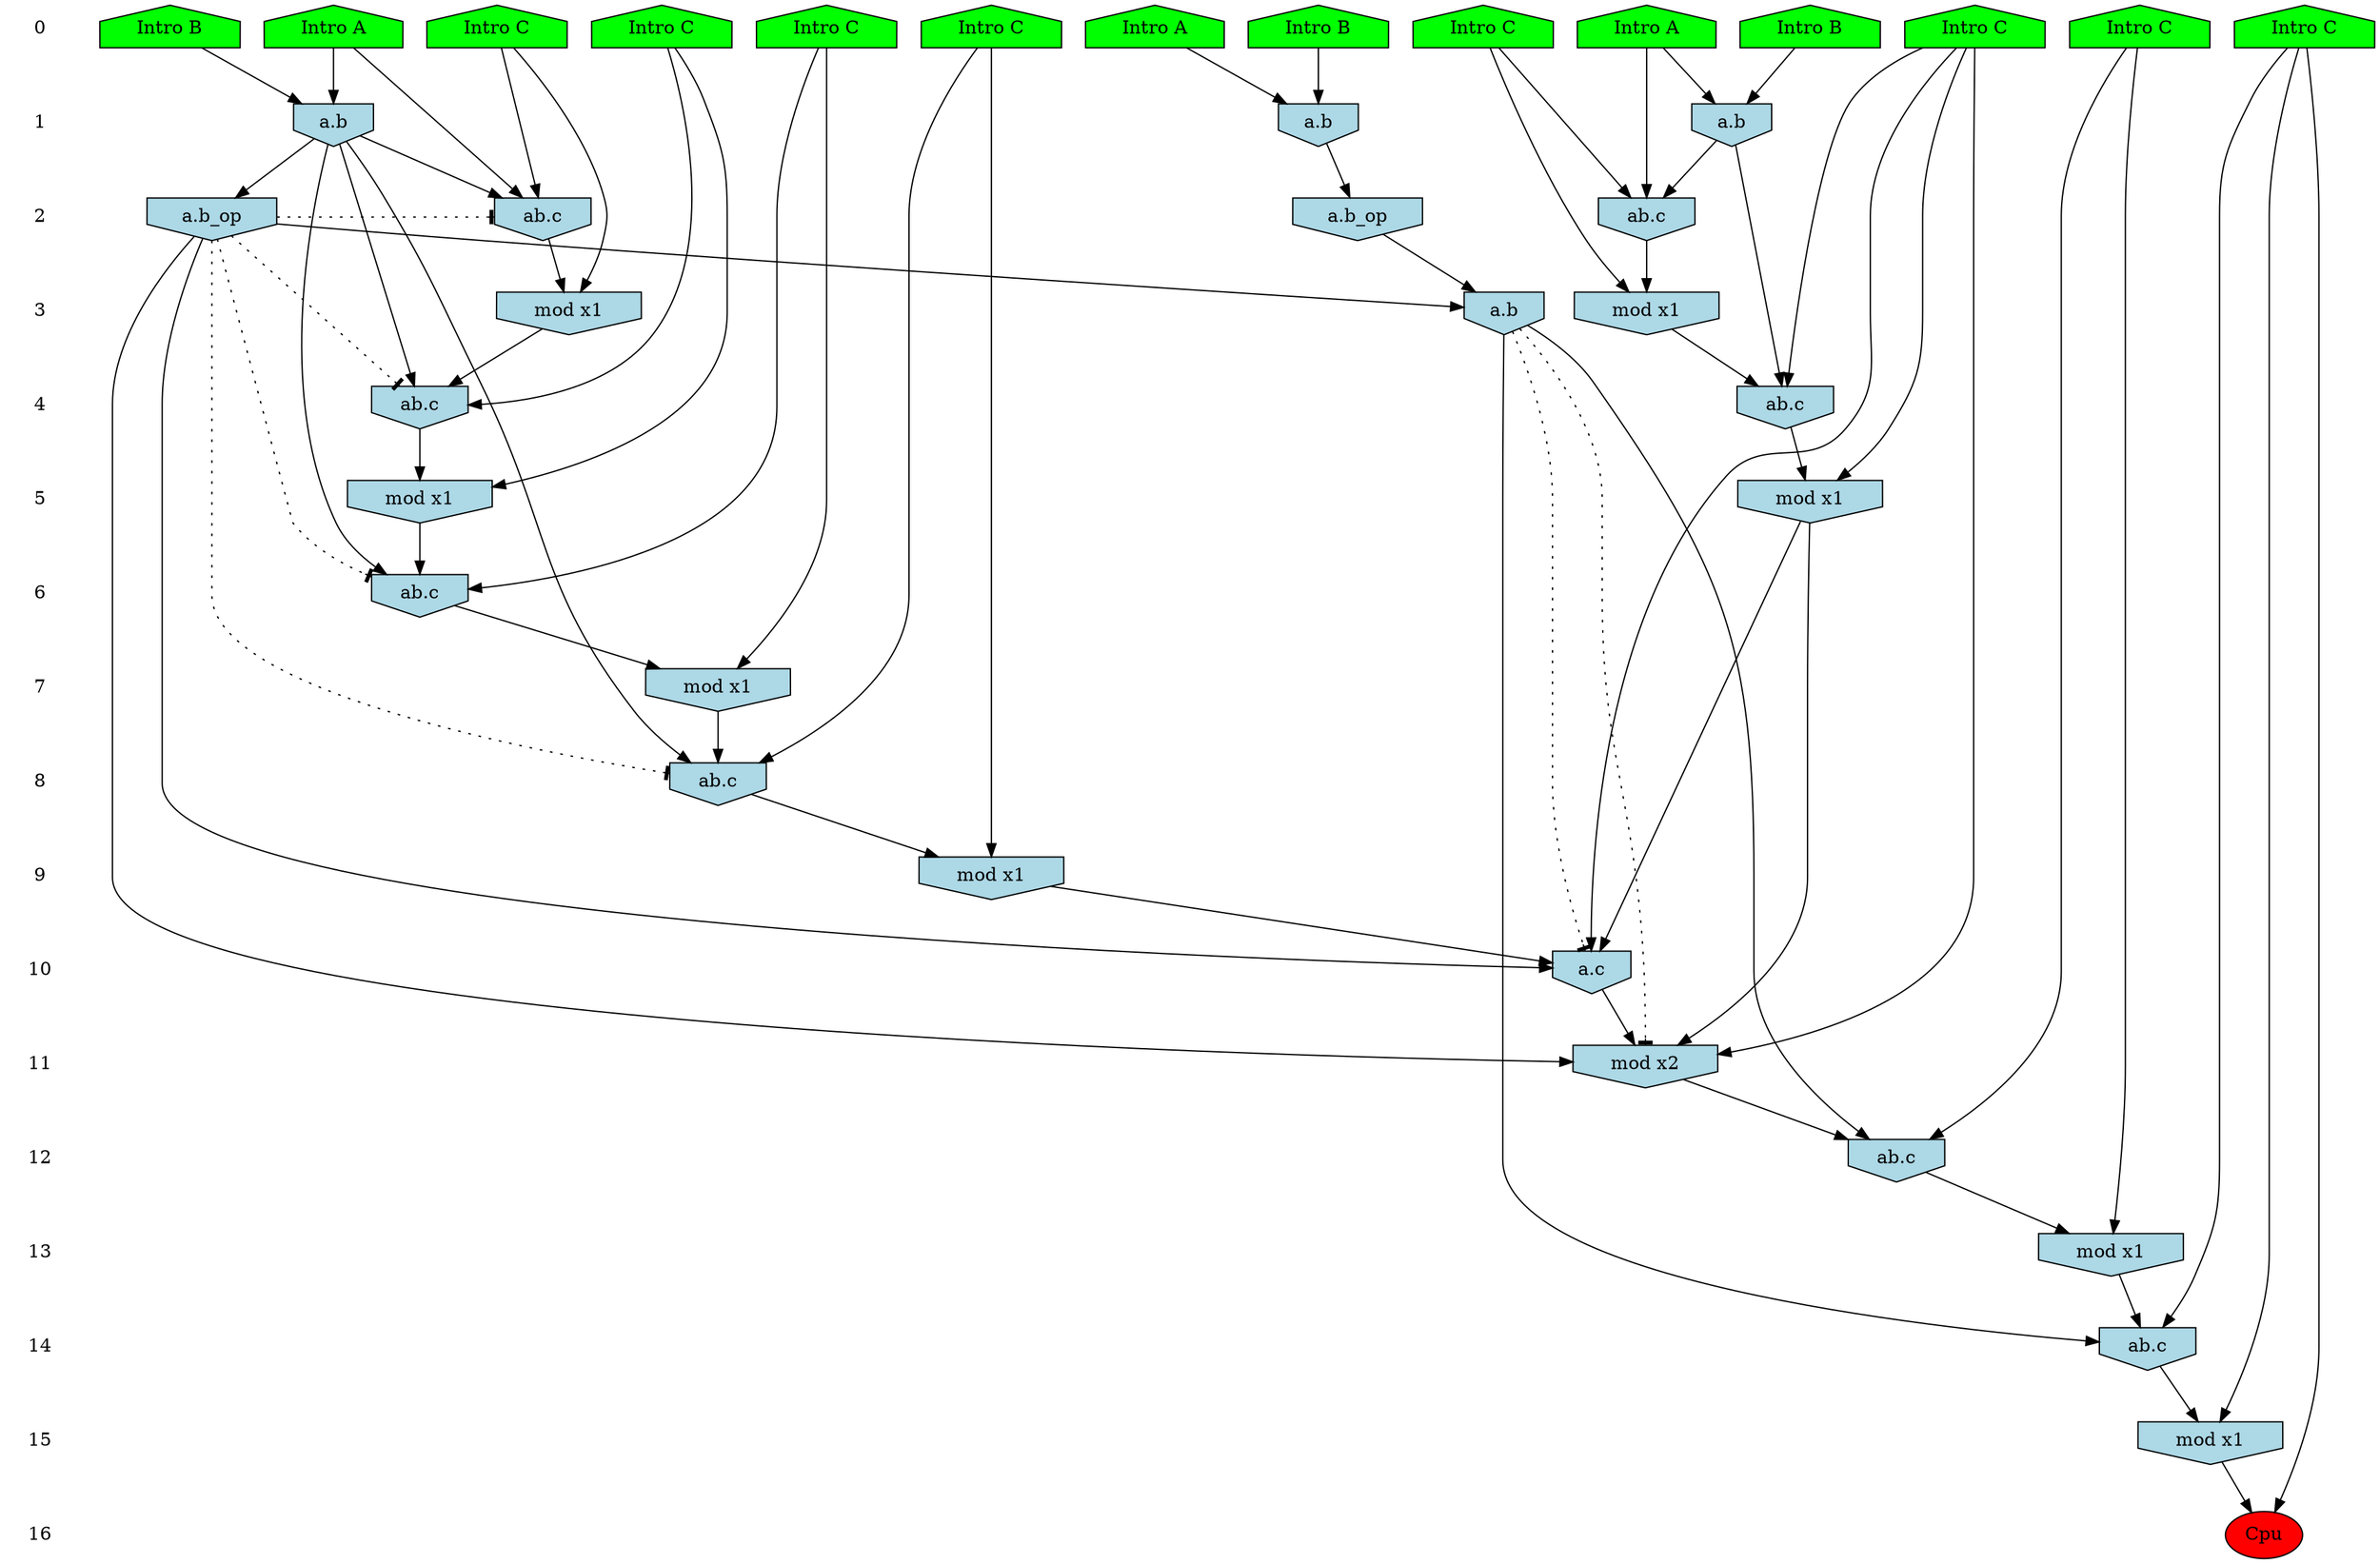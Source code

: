 /* Compression of 1 causal flows obtained in average at 1.458024E+01 t.u */
/* Compressed causal flows were: [2363] */
digraph G{
 ranksep=.5 ; 
{ rank = same ; "0" [shape=plaintext] ; node_1 [label ="Intro A", shape=house, style=filled, fillcolor=green] ;
node_2 [label ="Intro B", shape=house, style=filled, fillcolor=green] ;
node_3 [label ="Intro B", shape=house, style=filled, fillcolor=green] ;
node_4 [label ="Intro A", shape=house, style=filled, fillcolor=green] ;
node_5 [label ="Intro B", shape=house, style=filled, fillcolor=green] ;
node_6 [label ="Intro A", shape=house, style=filled, fillcolor=green] ;
node_7 [label ="Intro C", shape=house, style=filled, fillcolor=green] ;
node_8 [label ="Intro C", shape=house, style=filled, fillcolor=green] ;
node_9 [label ="Intro C", shape=house, style=filled, fillcolor=green] ;
node_10 [label ="Intro C", shape=house, style=filled, fillcolor=green] ;
node_11 [label ="Intro C", shape=house, style=filled, fillcolor=green] ;
node_12 [label ="Intro C", shape=house, style=filled, fillcolor=green] ;
node_13 [label ="Intro C", shape=house, style=filled, fillcolor=green] ;
node_14 [label ="Intro C", shape=house, style=filled, fillcolor=green] ;
}
{ rank = same ; "1" [shape=plaintext] ; node_15 [label="a.b", shape=invhouse, style=filled, fillcolor = lightblue] ;
node_18 [label="a.b", shape=invhouse, style=filled, fillcolor = lightblue] ;
node_23 [label="a.b", shape=invhouse, style=filled, fillcolor = lightblue] ;
}
{ rank = same ; "2" [shape=plaintext] ; node_16 [label="ab.c", shape=invhouse, style=filled, fillcolor = lightblue] ;
node_21 [label="ab.c", shape=invhouse, style=filled, fillcolor = lightblue] ;
node_29 [label="a.b_op", shape=invhouse, style=filled, fillcolor = lightblue] ;
node_31 [label="a.b_op", shape=invhouse, style=filled, fillcolor = lightblue] ;
}
{ rank = same ; "3" [shape=plaintext] ; node_17 [label="mod x1", shape=invhouse, style=filled, fillcolor = lightblue] ;
node_25 [label="mod x1", shape=invhouse, style=filled, fillcolor = lightblue] ;
node_34 [label="a.b", shape=invhouse, style=filled, fillcolor = lightblue] ;
}
{ rank = same ; "4" [shape=plaintext] ; node_19 [label="ab.c", shape=invhouse, style=filled, fillcolor = lightblue] ;
node_26 [label="ab.c", shape=invhouse, style=filled, fillcolor = lightblue] ;
}
{ rank = same ; "5" [shape=plaintext] ; node_20 [label="mod x1", shape=invhouse, style=filled, fillcolor = lightblue] ;
node_30 [label="mod x1", shape=invhouse, style=filled, fillcolor = lightblue] ;
}
{ rank = same ; "6" [shape=plaintext] ; node_22 [label="ab.c", shape=invhouse, style=filled, fillcolor = lightblue] ;
}
{ rank = same ; "7" [shape=plaintext] ; node_24 [label="mod x1", shape=invhouse, style=filled, fillcolor = lightblue] ;
}
{ rank = same ; "8" [shape=plaintext] ; node_27 [label="ab.c", shape=invhouse, style=filled, fillcolor = lightblue] ;
}
{ rank = same ; "9" [shape=plaintext] ; node_28 [label="mod x1", shape=invhouse, style=filled, fillcolor = lightblue] ;
}
{ rank = same ; "10" [shape=plaintext] ; node_32 [label="a.c", shape=invhouse, style=filled, fillcolor = lightblue] ;
}
{ rank = same ; "11" [shape=plaintext] ; node_33 [label="mod x2", shape=invhouse, style=filled, fillcolor = lightblue] ;
}
{ rank = same ; "12" [shape=plaintext] ; node_35 [label="ab.c", shape=invhouse, style=filled, fillcolor = lightblue] ;
}
{ rank = same ; "13" [shape=plaintext] ; node_36 [label="mod x1", shape=invhouse, style=filled, fillcolor = lightblue] ;
}
{ rank = same ; "14" [shape=plaintext] ; node_37 [label="ab.c", shape=invhouse, style=filled, fillcolor = lightblue] ;
}
{ rank = same ; "15" [shape=plaintext] ; node_38 [label="mod x1", shape=invhouse, style=filled, fillcolor = lightblue] ;
}
{ rank = same ; "16" [shape=plaintext] ; node_39 [label ="Cpu", style=filled, fillcolor=red] ;
}
"0" -> "1" [style="invis"]; 
"1" -> "2" [style="invis"]; 
"2" -> "3" [style="invis"]; 
"3" -> "4" [style="invis"]; 
"4" -> "5" [style="invis"]; 
"5" -> "6" [style="invis"]; 
"6" -> "7" [style="invis"]; 
"7" -> "8" [style="invis"]; 
"8" -> "9" [style="invis"]; 
"9" -> "10" [style="invis"]; 
"10" -> "11" [style="invis"]; 
"11" -> "12" [style="invis"]; 
"12" -> "13" [style="invis"]; 
"13" -> "14" [style="invis"]; 
"14" -> "15" [style="invis"]; 
"15" -> "16" [style="invis"]; 
node_4 -> node_15
node_5 -> node_15
node_4 -> node_16
node_9 -> node_16
node_15 -> node_16
node_9 -> node_17
node_16 -> node_17
node_1 -> node_18
node_2 -> node_18
node_14 -> node_19
node_15 -> node_19
node_17 -> node_19
node_14 -> node_20
node_19 -> node_20
node_1 -> node_21
node_7 -> node_21
node_18 -> node_21
node_8 -> node_22
node_15 -> node_22
node_20 -> node_22
node_3 -> node_23
node_6 -> node_23
node_8 -> node_24
node_22 -> node_24
node_7 -> node_25
node_21 -> node_25
node_11 -> node_26
node_18 -> node_26
node_25 -> node_26
node_10 -> node_27
node_15 -> node_27
node_24 -> node_27
node_10 -> node_28
node_27 -> node_28
node_15 -> node_29
node_11 -> node_30
node_26 -> node_30
node_23 -> node_31
node_11 -> node_32
node_28 -> node_32
node_29 -> node_32
node_30 -> node_32
node_11 -> node_33
node_29 -> node_33
node_30 -> node_33
node_32 -> node_33
node_29 -> node_34
node_31 -> node_34
node_13 -> node_35
node_33 -> node_35
node_34 -> node_35
node_13 -> node_36
node_35 -> node_36
node_12 -> node_37
node_34 -> node_37
node_36 -> node_37
node_12 -> node_38
node_37 -> node_38
node_12 -> node_39
node_38 -> node_39
node_29 -> node_27 [style=dotted, arrowhead = tee] 
node_29 -> node_22 [style=dotted, arrowhead = tee] 
node_29 -> node_19 [style=dotted, arrowhead = tee] 
node_29 -> node_16 [style=dotted, arrowhead = tee] 
node_34 -> node_33 [style=dotted, arrowhead = tee] 
node_34 -> node_32 [style=dotted, arrowhead = tee] 
}
/*
 Dot generation time: 0.000186
*/